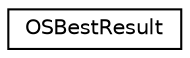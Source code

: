 digraph "Graphical Class Hierarchy"
{
 // LATEX_PDF_SIZE
  edge [fontname="Helvetica",fontsize="10",labelfontname="Helvetica",labelfontsize="10"];
  node [fontname="Helvetica",fontsize="10",shape=record];
  rankdir="LR";
  Node0 [label="OSBestResult",height=0.2,width=0.4,color="black", fillcolor="white", style="filled",URL="$struct_o_s_best_result.html",tooltip=" "];
}
